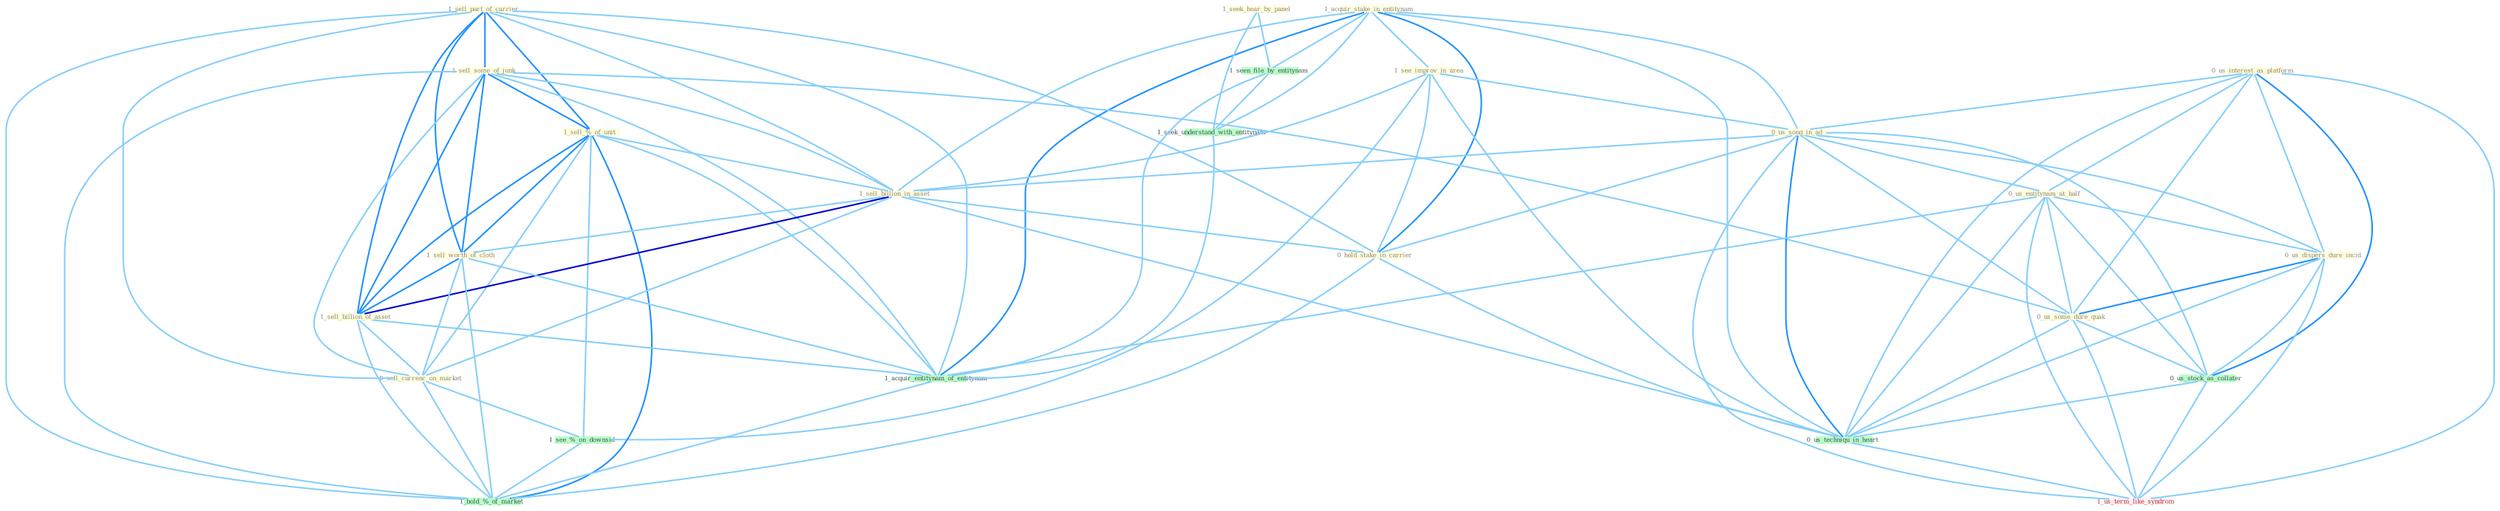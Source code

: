 Graph G{ 
    node
    [shape=polygon,style=filled,width=.5,height=.06,color="#BDFCC9",fixedsize=true,fontsize=4,
    fontcolor="#2f4f4f"];
    {node
    [color="#ffffe0", fontcolor="#8b7d6b"] "1_sell_part_of_carrier " "1_acquir_stake_in_entitynam " "1_seek_hear_by_panel " "1_sell_some_of_junk " "0_us_interest_as_platform " "1_see_improv_in_area " "1_sell_%_of_unit " "0_us_song_in_ad " "0_us_entitynam_at_half " "0_us_dispers_dure_incid " "1_sell_billion_in_asset " "1_sell_worth_of_cloth " "1_sell_billion_of_asset " "0_us_some_dure_quak " "0_hold_stake_in_carrier " "0_sell_currenc_on_market "}
{node [color="#fff0f5", fontcolor="#b22222"] "1_us_term_like_syndrom "}
edge [color="#B0E2FF"];

	"1_sell_part_of_carrier " -- "1_sell_some_of_junk " [w="2", color="#1e90ff" , len=0.8];
	"1_sell_part_of_carrier " -- "1_sell_%_of_unit " [w="2", color="#1e90ff" , len=0.8];
	"1_sell_part_of_carrier " -- "1_sell_billion_in_asset " [w="1", color="#87cefa" ];
	"1_sell_part_of_carrier " -- "1_sell_worth_of_cloth " [w="2", color="#1e90ff" , len=0.8];
	"1_sell_part_of_carrier " -- "1_sell_billion_of_asset " [w="2", color="#1e90ff" , len=0.8];
	"1_sell_part_of_carrier " -- "0_hold_stake_in_carrier " [w="1", color="#87cefa" ];
	"1_sell_part_of_carrier " -- "0_sell_currenc_on_market " [w="1", color="#87cefa" ];
	"1_sell_part_of_carrier " -- "1_acquir_entitynam_of_entitynam " [w="1", color="#87cefa" ];
	"1_sell_part_of_carrier " -- "1_hold_%_of_market " [w="1", color="#87cefa" ];
	"1_acquir_stake_in_entitynam " -- "1_see_improv_in_area " [w="1", color="#87cefa" ];
	"1_acquir_stake_in_entitynam " -- "0_us_song_in_ad " [w="1", color="#87cefa" ];
	"1_acquir_stake_in_entitynam " -- "1_sell_billion_in_asset " [w="1", color="#87cefa" ];
	"1_acquir_stake_in_entitynam " -- "0_hold_stake_in_carrier " [w="2", color="#1e90ff" , len=0.8];
	"1_acquir_stake_in_entitynam " -- "1_seen_file_by_entitynam " [w="1", color="#87cefa" ];
	"1_acquir_stake_in_entitynam " -- "1_seek_understand_with_entitynam " [w="1", color="#87cefa" ];
	"1_acquir_stake_in_entitynam " -- "1_acquir_entitynam_of_entitynam " [w="2", color="#1e90ff" , len=0.8];
	"1_acquir_stake_in_entitynam " -- "0_us_techniqu_in_heart " [w="1", color="#87cefa" ];
	"1_seek_hear_by_panel " -- "1_seen_file_by_entitynam " [w="1", color="#87cefa" ];
	"1_seek_hear_by_panel " -- "1_seek_understand_with_entitynam " [w="1", color="#87cefa" ];
	"1_sell_some_of_junk " -- "1_sell_%_of_unit " [w="2", color="#1e90ff" , len=0.8];
	"1_sell_some_of_junk " -- "1_sell_billion_in_asset " [w="1", color="#87cefa" ];
	"1_sell_some_of_junk " -- "1_sell_worth_of_cloth " [w="2", color="#1e90ff" , len=0.8];
	"1_sell_some_of_junk " -- "1_sell_billion_of_asset " [w="2", color="#1e90ff" , len=0.8];
	"1_sell_some_of_junk " -- "0_us_some_dure_quak " [w="1", color="#87cefa" ];
	"1_sell_some_of_junk " -- "0_sell_currenc_on_market " [w="1", color="#87cefa" ];
	"1_sell_some_of_junk " -- "1_acquir_entitynam_of_entitynam " [w="1", color="#87cefa" ];
	"1_sell_some_of_junk " -- "1_hold_%_of_market " [w="1", color="#87cefa" ];
	"0_us_interest_as_platform " -- "0_us_song_in_ad " [w="1", color="#87cefa" ];
	"0_us_interest_as_platform " -- "0_us_entitynam_at_half " [w="1", color="#87cefa" ];
	"0_us_interest_as_platform " -- "0_us_dispers_dure_incid " [w="1", color="#87cefa" ];
	"0_us_interest_as_platform " -- "0_us_some_dure_quak " [w="1", color="#87cefa" ];
	"0_us_interest_as_platform " -- "0_us_stock_as_collater " [w="2", color="#1e90ff" , len=0.8];
	"0_us_interest_as_platform " -- "0_us_techniqu_in_heart " [w="1", color="#87cefa" ];
	"0_us_interest_as_platform " -- "1_us_term_like_syndrom " [w="1", color="#87cefa" ];
	"1_see_improv_in_area " -- "0_us_song_in_ad " [w="1", color="#87cefa" ];
	"1_see_improv_in_area " -- "1_sell_billion_in_asset " [w="1", color="#87cefa" ];
	"1_see_improv_in_area " -- "0_hold_stake_in_carrier " [w="1", color="#87cefa" ];
	"1_see_improv_in_area " -- "0_us_techniqu_in_heart " [w="1", color="#87cefa" ];
	"1_see_improv_in_area " -- "1_see_%_on_downsid " [w="1", color="#87cefa" ];
	"1_sell_%_of_unit " -- "1_sell_billion_in_asset " [w="1", color="#87cefa" ];
	"1_sell_%_of_unit " -- "1_sell_worth_of_cloth " [w="2", color="#1e90ff" , len=0.8];
	"1_sell_%_of_unit " -- "1_sell_billion_of_asset " [w="2", color="#1e90ff" , len=0.8];
	"1_sell_%_of_unit " -- "0_sell_currenc_on_market " [w="1", color="#87cefa" ];
	"1_sell_%_of_unit " -- "1_acquir_entitynam_of_entitynam " [w="1", color="#87cefa" ];
	"1_sell_%_of_unit " -- "1_see_%_on_downsid " [w="1", color="#87cefa" ];
	"1_sell_%_of_unit " -- "1_hold_%_of_market " [w="2", color="#1e90ff" , len=0.8];
	"0_us_song_in_ad " -- "0_us_entitynam_at_half " [w="1", color="#87cefa" ];
	"0_us_song_in_ad " -- "0_us_dispers_dure_incid " [w="1", color="#87cefa" ];
	"0_us_song_in_ad " -- "1_sell_billion_in_asset " [w="1", color="#87cefa" ];
	"0_us_song_in_ad " -- "0_us_some_dure_quak " [w="1", color="#87cefa" ];
	"0_us_song_in_ad " -- "0_hold_stake_in_carrier " [w="1", color="#87cefa" ];
	"0_us_song_in_ad " -- "0_us_stock_as_collater " [w="1", color="#87cefa" ];
	"0_us_song_in_ad " -- "0_us_techniqu_in_heart " [w="2", color="#1e90ff" , len=0.8];
	"0_us_song_in_ad " -- "1_us_term_like_syndrom " [w="1", color="#87cefa" ];
	"0_us_entitynam_at_half " -- "0_us_dispers_dure_incid " [w="1", color="#87cefa" ];
	"0_us_entitynam_at_half " -- "0_us_some_dure_quak " [w="1", color="#87cefa" ];
	"0_us_entitynam_at_half " -- "0_us_stock_as_collater " [w="1", color="#87cefa" ];
	"0_us_entitynam_at_half " -- "1_acquir_entitynam_of_entitynam " [w="1", color="#87cefa" ];
	"0_us_entitynam_at_half " -- "0_us_techniqu_in_heart " [w="1", color="#87cefa" ];
	"0_us_entitynam_at_half " -- "1_us_term_like_syndrom " [w="1", color="#87cefa" ];
	"0_us_dispers_dure_incid " -- "0_us_some_dure_quak " [w="2", color="#1e90ff" , len=0.8];
	"0_us_dispers_dure_incid " -- "0_us_stock_as_collater " [w="1", color="#87cefa" ];
	"0_us_dispers_dure_incid " -- "0_us_techniqu_in_heart " [w="1", color="#87cefa" ];
	"0_us_dispers_dure_incid " -- "1_us_term_like_syndrom " [w="1", color="#87cefa" ];
	"1_sell_billion_in_asset " -- "1_sell_worth_of_cloth " [w="1", color="#87cefa" ];
	"1_sell_billion_in_asset " -- "1_sell_billion_of_asset " [w="3", color="#0000cd" , len=0.6];
	"1_sell_billion_in_asset " -- "0_hold_stake_in_carrier " [w="1", color="#87cefa" ];
	"1_sell_billion_in_asset " -- "0_sell_currenc_on_market " [w="1", color="#87cefa" ];
	"1_sell_billion_in_asset " -- "0_us_techniqu_in_heart " [w="1", color="#87cefa" ];
	"1_sell_worth_of_cloth " -- "1_sell_billion_of_asset " [w="2", color="#1e90ff" , len=0.8];
	"1_sell_worth_of_cloth " -- "0_sell_currenc_on_market " [w="1", color="#87cefa" ];
	"1_sell_worth_of_cloth " -- "1_acquir_entitynam_of_entitynam " [w="1", color="#87cefa" ];
	"1_sell_worth_of_cloth " -- "1_hold_%_of_market " [w="1", color="#87cefa" ];
	"1_sell_billion_of_asset " -- "0_sell_currenc_on_market " [w="1", color="#87cefa" ];
	"1_sell_billion_of_asset " -- "1_acquir_entitynam_of_entitynam " [w="1", color="#87cefa" ];
	"1_sell_billion_of_asset " -- "1_hold_%_of_market " [w="1", color="#87cefa" ];
	"0_us_some_dure_quak " -- "0_us_stock_as_collater " [w="1", color="#87cefa" ];
	"0_us_some_dure_quak " -- "0_us_techniqu_in_heart " [w="1", color="#87cefa" ];
	"0_us_some_dure_quak " -- "1_us_term_like_syndrom " [w="1", color="#87cefa" ];
	"0_hold_stake_in_carrier " -- "0_us_techniqu_in_heart " [w="1", color="#87cefa" ];
	"0_hold_stake_in_carrier " -- "1_hold_%_of_market " [w="1", color="#87cefa" ];
	"0_sell_currenc_on_market " -- "1_see_%_on_downsid " [w="1", color="#87cefa" ];
	"0_sell_currenc_on_market " -- "1_hold_%_of_market " [w="1", color="#87cefa" ];
	"1_seen_file_by_entitynam " -- "1_seek_understand_with_entitynam " [w="1", color="#87cefa" ];
	"1_seen_file_by_entitynam " -- "1_acquir_entitynam_of_entitynam " [w="1", color="#87cefa" ];
	"0_us_stock_as_collater " -- "0_us_techniqu_in_heart " [w="1", color="#87cefa" ];
	"0_us_stock_as_collater " -- "1_us_term_like_syndrom " [w="1", color="#87cefa" ];
	"1_seek_understand_with_entitynam " -- "1_acquir_entitynam_of_entitynam " [w="1", color="#87cefa" ];
	"1_acquir_entitynam_of_entitynam " -- "1_hold_%_of_market " [w="1", color="#87cefa" ];
	"0_us_techniqu_in_heart " -- "1_us_term_like_syndrom " [w="1", color="#87cefa" ];
	"1_see_%_on_downsid " -- "1_hold_%_of_market " [w="1", color="#87cefa" ];
}